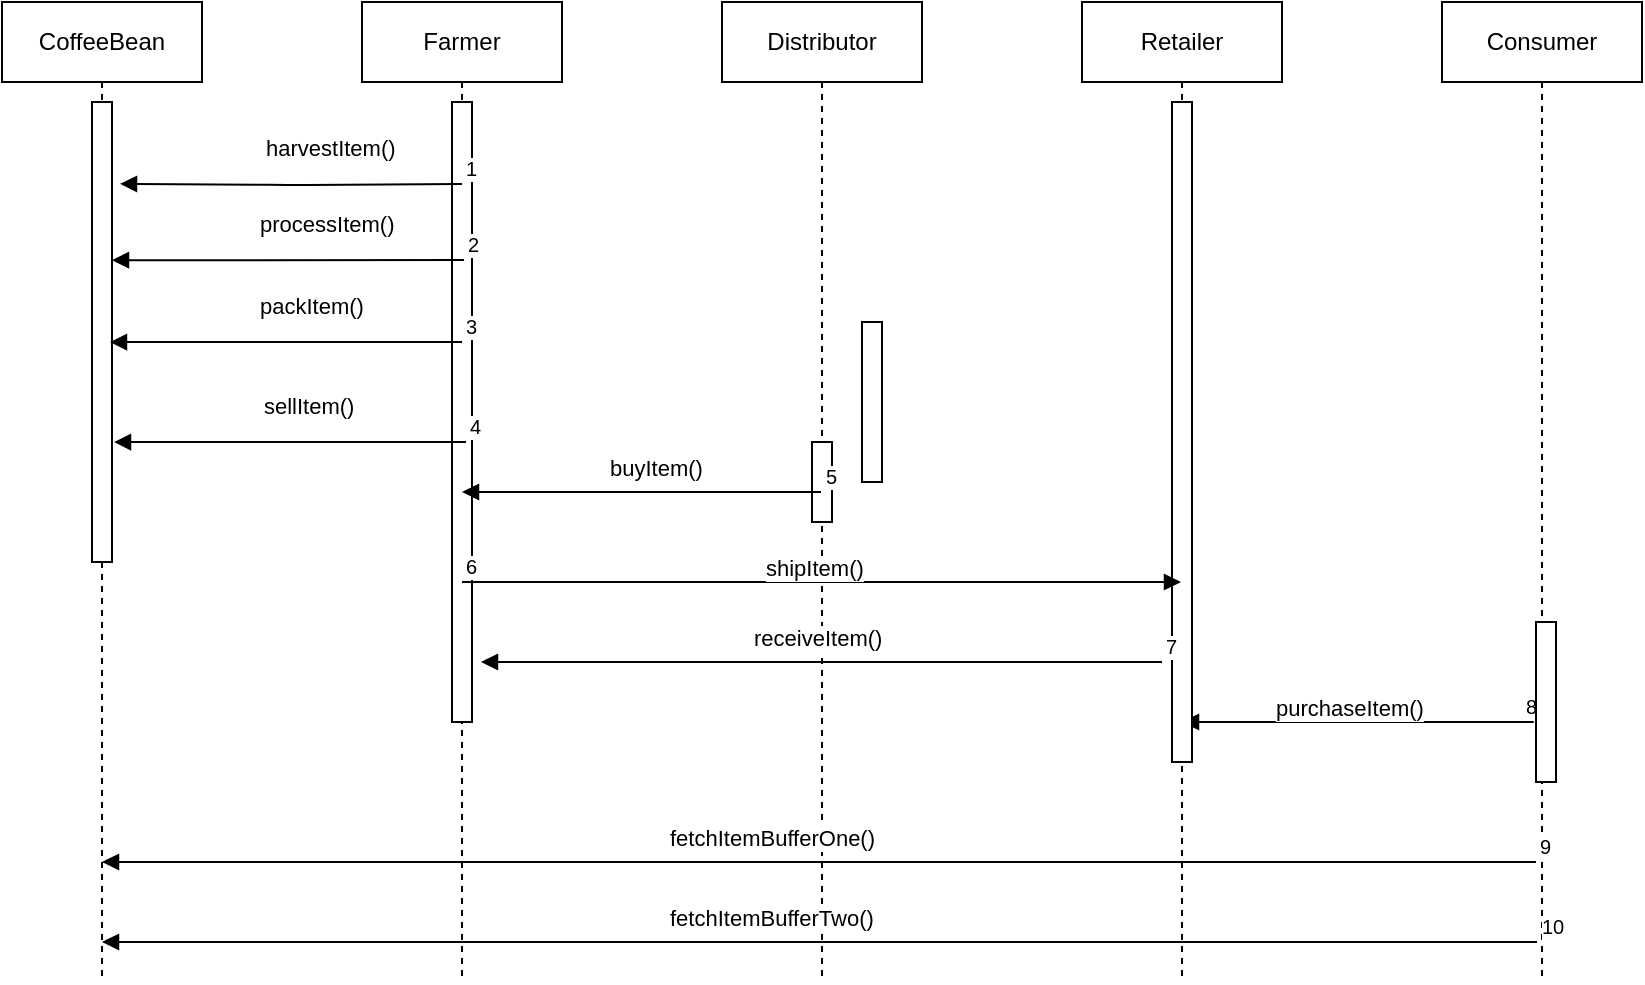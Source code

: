<mxfile version="12.9.3" type="device"><diagram id="8loamGFjL4yTmwE9kwFb" name="Page-1"><mxGraphModel dx="1186" dy="724" grid="1" gridSize="10" guides="1" tooltips="1" connect="1" arrows="1" fold="1" page="1" pageScale="1" pageWidth="827" pageHeight="1169" math="0" shadow="0"><root><mxCell id="0"/><mxCell id="1" parent="0"/><mxCell id="QAS9uFI8DVH7Pb_N7E5p-10" value="Consumer" style="shape=umlLifeline;perimeter=lifelinePerimeter;whiteSpace=wrap;html=1;container=1;collapsible=0;recursiveResize=0;outlineConnect=0;" vertex="1" parent="1"><mxGeometry x="770" y="190" width="100" height="490" as="geometry"/></mxCell><mxCell id="QAS9uFI8DVH7Pb_N7E5p-45" value="purchaseItem()" style="endArrow=block;endFill=1;html=1;edgeStyle=orthogonalEdgeStyle;align=left;verticalAlign=top;" edge="1" parent="QAS9uFI8DVH7Pb_N7E5p-10"><mxGeometry x="0.681" y="-20" relative="1" as="geometry"><mxPoint x="-50" y="360" as="sourcePoint"/><mxPoint x="-130" y="360" as="targetPoint"/><Array as="points"><mxPoint x="50.5" y="360"/></Array><mxPoint as="offset"/></mxGeometry></mxCell><mxCell id="QAS9uFI8DVH7Pb_N7E5p-46" value="8" style="resizable=0;html=1;align=left;verticalAlign=bottom;labelBackgroundColor=#ffffff;fontSize=10;" connectable="0" vertex="1" parent="QAS9uFI8DVH7Pb_N7E5p-45"><mxGeometry x="-1" relative="1" as="geometry"><mxPoint x="90" as="offset"/></mxGeometry></mxCell><mxCell id="QAS9uFI8DVH7Pb_N7E5p-40" value="" style="html=1;points=[];perimeter=orthogonalPerimeter;" vertex="1" parent="1"><mxGeometry x="817" y="500" width="10" height="80" as="geometry"/></mxCell><mxCell id="QAS9uFI8DVH7Pb_N7E5p-6" value="CoffeeBean" style="shape=umlLifeline;perimeter=lifelinePerimeter;whiteSpace=wrap;html=1;container=1;collapsible=0;recursiveResize=0;outlineConnect=0;" vertex="1" parent="1"><mxGeometry x="50" y="190" width="100" height="490" as="geometry"/></mxCell><mxCell id="QAS9uFI8DVH7Pb_N7E5p-11" value="" style="html=1;points=[];perimeter=orthogonalPerimeter;" vertex="1" parent="QAS9uFI8DVH7Pb_N7E5p-6"><mxGeometry x="45" y="50" width="10" height="230" as="geometry"/></mxCell><mxCell id="QAS9uFI8DVH7Pb_N7E5p-7" value="Farmer" style="shape=umlLifeline;perimeter=lifelinePerimeter;whiteSpace=wrap;html=1;container=1;collapsible=0;recursiveResize=0;outlineConnect=0;" vertex="1" parent="1"><mxGeometry x="230" y="190" width="100" height="490" as="geometry"/></mxCell><mxCell id="QAS9uFI8DVH7Pb_N7E5p-25" value="" style="html=1;points=[];perimeter=orthogonalPerimeter;" vertex="1" parent="QAS9uFI8DVH7Pb_N7E5p-7"><mxGeometry x="45" y="50" width="10" height="310" as="geometry"/></mxCell><mxCell id="QAS9uFI8DVH7Pb_N7E5p-8" value="Distributor" style="shape=umlLifeline;perimeter=lifelinePerimeter;whiteSpace=wrap;html=1;container=1;collapsible=0;recursiveResize=0;outlineConnect=0;" vertex="1" parent="1"><mxGeometry x="410" y="190" width="100" height="490" as="geometry"/></mxCell><mxCell id="QAS9uFI8DVH7Pb_N7E5p-29" value="" style="html=1;points=[];perimeter=orthogonalPerimeter;" vertex="1" parent="QAS9uFI8DVH7Pb_N7E5p-8"><mxGeometry x="45" y="220" width="10" height="40" as="geometry"/></mxCell><mxCell id="QAS9uFI8DVH7Pb_N7E5p-9" value="Retailer" style="shape=umlLifeline;perimeter=lifelinePerimeter;whiteSpace=wrap;html=1;container=1;collapsible=0;recursiveResize=0;outlineConnect=0;" vertex="1" parent="1"><mxGeometry x="590" y="190" width="100" height="490" as="geometry"/></mxCell><mxCell id="QAS9uFI8DVH7Pb_N7E5p-36" value="" style="html=1;points=[];perimeter=orthogonalPerimeter;" vertex="1" parent="QAS9uFI8DVH7Pb_N7E5p-9"><mxGeometry x="45" y="50" width="10" height="330" as="geometry"/></mxCell><mxCell id="QAS9uFI8DVH7Pb_N7E5p-17" value="harvestItem()" style="endArrow=block;endFill=1;html=1;edgeStyle=orthogonalEdgeStyle;align=left;verticalAlign=top;entryX=1.4;entryY=0.178;entryDx=0;entryDy=0;entryPerimeter=0;" edge="1" parent="1" target="QAS9uFI8DVH7Pb_N7E5p-11"><mxGeometry x="0.174" y="-31" relative="1" as="geometry"><mxPoint x="280" y="281" as="sourcePoint"/><mxPoint x="230" y="240" as="targetPoint"/><mxPoint as="offset"/></mxGeometry></mxCell><mxCell id="QAS9uFI8DVH7Pb_N7E5p-18" value="1" style="resizable=0;html=1;align=left;verticalAlign=bottom;labelBackgroundColor=#ffffff;fontSize=10;" connectable="0" vertex="1" parent="QAS9uFI8DVH7Pb_N7E5p-17"><mxGeometry x="-1" relative="1" as="geometry"/></mxCell><mxCell id="QAS9uFI8DVH7Pb_N7E5p-19" value="processItem()" style="endArrow=block;endFill=1;html=1;edgeStyle=orthogonalEdgeStyle;align=left;verticalAlign=top;" edge="1" parent="1"><mxGeometry x="0.174" y="-31" relative="1" as="geometry"><mxPoint x="281" y="319.06" as="sourcePoint"/><mxPoint x="105" y="319.1" as="targetPoint"/><Array as="points"><mxPoint x="150" y="319"/><mxPoint x="150" y="319"/></Array><mxPoint as="offset"/></mxGeometry></mxCell><mxCell id="QAS9uFI8DVH7Pb_N7E5p-20" value="2" style="resizable=0;html=1;align=left;verticalAlign=bottom;labelBackgroundColor=#ffffff;fontSize=10;" connectable="0" vertex="1" parent="QAS9uFI8DVH7Pb_N7E5p-19"><mxGeometry x="-1" relative="1" as="geometry"/></mxCell><mxCell id="QAS9uFI8DVH7Pb_N7E5p-21" value="packItem()" style="endArrow=block;endFill=1;html=1;edgeStyle=orthogonalEdgeStyle;align=left;verticalAlign=top;" edge="1" parent="1"><mxGeometry x="0.174" y="-31" relative="1" as="geometry"><mxPoint x="280" y="360.0" as="sourcePoint"/><mxPoint x="104" y="360.04" as="targetPoint"/><Array as="points"><mxPoint x="149" y="359.94"/><mxPoint x="149" y="359.94"/></Array><mxPoint as="offset"/></mxGeometry></mxCell><mxCell id="QAS9uFI8DVH7Pb_N7E5p-22" value="3" style="resizable=0;html=1;align=left;verticalAlign=bottom;labelBackgroundColor=#ffffff;fontSize=10;" connectable="0" vertex="1" parent="QAS9uFI8DVH7Pb_N7E5p-21"><mxGeometry x="-1" relative="1" as="geometry"/></mxCell><mxCell id="QAS9uFI8DVH7Pb_N7E5p-23" value="sellItem()" style="endArrow=block;endFill=1;html=1;edgeStyle=orthogonalEdgeStyle;align=left;verticalAlign=top;" edge="1" parent="1"><mxGeometry x="0.174" y="-31" relative="1" as="geometry"><mxPoint x="282" y="410.0" as="sourcePoint"/><mxPoint x="106" y="410.04" as="targetPoint"/><Array as="points"><mxPoint x="151" y="409.94"/><mxPoint x="151" y="409.94"/></Array><mxPoint as="offset"/></mxGeometry></mxCell><mxCell id="QAS9uFI8DVH7Pb_N7E5p-24" value="4" style="resizable=0;html=1;align=left;verticalAlign=bottom;labelBackgroundColor=#ffffff;fontSize=10;" connectable="0" vertex="1" parent="QAS9uFI8DVH7Pb_N7E5p-23"><mxGeometry x="-1" relative="1" as="geometry"/></mxCell><mxCell id="QAS9uFI8DVH7Pb_N7E5p-30" value="buyItem()" style="endArrow=block;endFill=1;html=1;edgeStyle=orthogonalEdgeStyle;align=left;verticalAlign=top;" edge="1" parent="1" source="QAS9uFI8DVH7Pb_N7E5p-8" target="QAS9uFI8DVH7Pb_N7E5p-7"><mxGeometry x="0.217" y="-25" relative="1" as="geometry"><mxPoint x="410" y="390" as="sourcePoint"/><mxPoint x="570" y="390" as="targetPoint"/><Array as="points"><mxPoint x="330" y="435"/><mxPoint x="330" y="435"/></Array><mxPoint x="1" as="offset"/></mxGeometry></mxCell><mxCell id="QAS9uFI8DVH7Pb_N7E5p-31" value="5" style="resizable=0;html=1;align=left;verticalAlign=bottom;labelBackgroundColor=#ffffff;fontSize=10;" connectable="0" vertex="1" parent="QAS9uFI8DVH7Pb_N7E5p-30"><mxGeometry x="-1" relative="1" as="geometry"/></mxCell><mxCell id="QAS9uFI8DVH7Pb_N7E5p-32" value="shipItem()" style="endArrow=block;endFill=1;html=1;edgeStyle=orthogonalEdgeStyle;align=left;verticalAlign=top;" edge="1" parent="1" source="QAS9uFI8DVH7Pb_N7E5p-7"><mxGeometry x="0.502" y="122" relative="1" as="geometry"><mxPoint x="300" y="480" as="sourcePoint"/><mxPoint x="639.5" y="480" as="targetPoint"/><Array as="points"><mxPoint x="380" y="480"/><mxPoint x="380" y="480"/></Array><mxPoint x="-120" y="102" as="offset"/></mxGeometry></mxCell><mxCell id="QAS9uFI8DVH7Pb_N7E5p-33" value="6" style="resizable=0;html=1;align=left;verticalAlign=bottom;labelBackgroundColor=#ffffff;fontSize=10;" connectable="0" vertex="1" parent="QAS9uFI8DVH7Pb_N7E5p-32"><mxGeometry x="-1" relative="1" as="geometry"/></mxCell><mxCell id="QAS9uFI8DVH7Pb_N7E5p-34" value="receiveItem()" style="endArrow=block;endFill=1;html=1;edgeStyle=orthogonalEdgeStyle;align=left;verticalAlign=top;" edge="1" parent="1"><mxGeometry x="0.217" y="-25" relative="1" as="geometry"><mxPoint x="630" y="520" as="sourcePoint"/><mxPoint x="289.5" y="520" as="targetPoint"/><Array as="points"><mxPoint x="630" y="520"/></Array><mxPoint x="1" as="offset"/></mxGeometry></mxCell><mxCell id="QAS9uFI8DVH7Pb_N7E5p-35" value="7" style="resizable=0;html=1;align=left;verticalAlign=bottom;labelBackgroundColor=#ffffff;fontSize=10;" connectable="0" vertex="1" parent="QAS9uFI8DVH7Pb_N7E5p-34"><mxGeometry x="-1" relative="1" as="geometry"/></mxCell><mxCell id="QAS9uFI8DVH7Pb_N7E5p-39" value="" style="html=1;points=[];perimeter=orthogonalPerimeter;" vertex="1" parent="1"><mxGeometry x="480" y="350" width="10" height="80" as="geometry"/></mxCell><mxCell id="QAS9uFI8DVH7Pb_N7E5p-41" value="fetchItemBufferOne()" style="endArrow=block;endFill=1;html=1;edgeStyle=orthogonalEdgeStyle;align=left;verticalAlign=top;" edge="1" parent="1" target="QAS9uFI8DVH7Pb_N7E5p-6"><mxGeometry x="0.217" y="-25" relative="1" as="geometry"><mxPoint x="817" y="620" as="sourcePoint"/><mxPoint x="637" y="620" as="targetPoint"/><Array as="points"><mxPoint x="270" y="620"/><mxPoint x="270" y="620"/></Array><mxPoint x="1" as="offset"/></mxGeometry></mxCell><mxCell id="QAS9uFI8DVH7Pb_N7E5p-42" value="9" style="resizable=0;html=1;align=left;verticalAlign=bottom;labelBackgroundColor=#ffffff;fontSize=10;" connectable="0" vertex="1" parent="QAS9uFI8DVH7Pb_N7E5p-41"><mxGeometry x="-1" relative="1" as="geometry"/></mxCell><mxCell id="QAS9uFI8DVH7Pb_N7E5p-43" value="fetchItemBufferTwo()" style="endArrow=block;endFill=1;html=1;edgeStyle=orthogonalEdgeStyle;align=left;verticalAlign=top;" edge="1" parent="1"><mxGeometry x="0.217" y="-25" relative="1" as="geometry"><mxPoint x="817.5" y="660" as="sourcePoint"/><mxPoint x="100" y="660" as="targetPoint"/><Array as="points"><mxPoint x="270.5" y="660"/><mxPoint x="270.5" y="660"/></Array><mxPoint x="1" as="offset"/></mxGeometry></mxCell><mxCell id="QAS9uFI8DVH7Pb_N7E5p-44" value="10" style="resizable=0;html=1;align=left;verticalAlign=bottom;labelBackgroundColor=#ffffff;fontSize=10;" connectable="0" vertex="1" parent="QAS9uFI8DVH7Pb_N7E5p-43"><mxGeometry x="-1" relative="1" as="geometry"/></mxCell></root></mxGraphModel></diagram></mxfile>